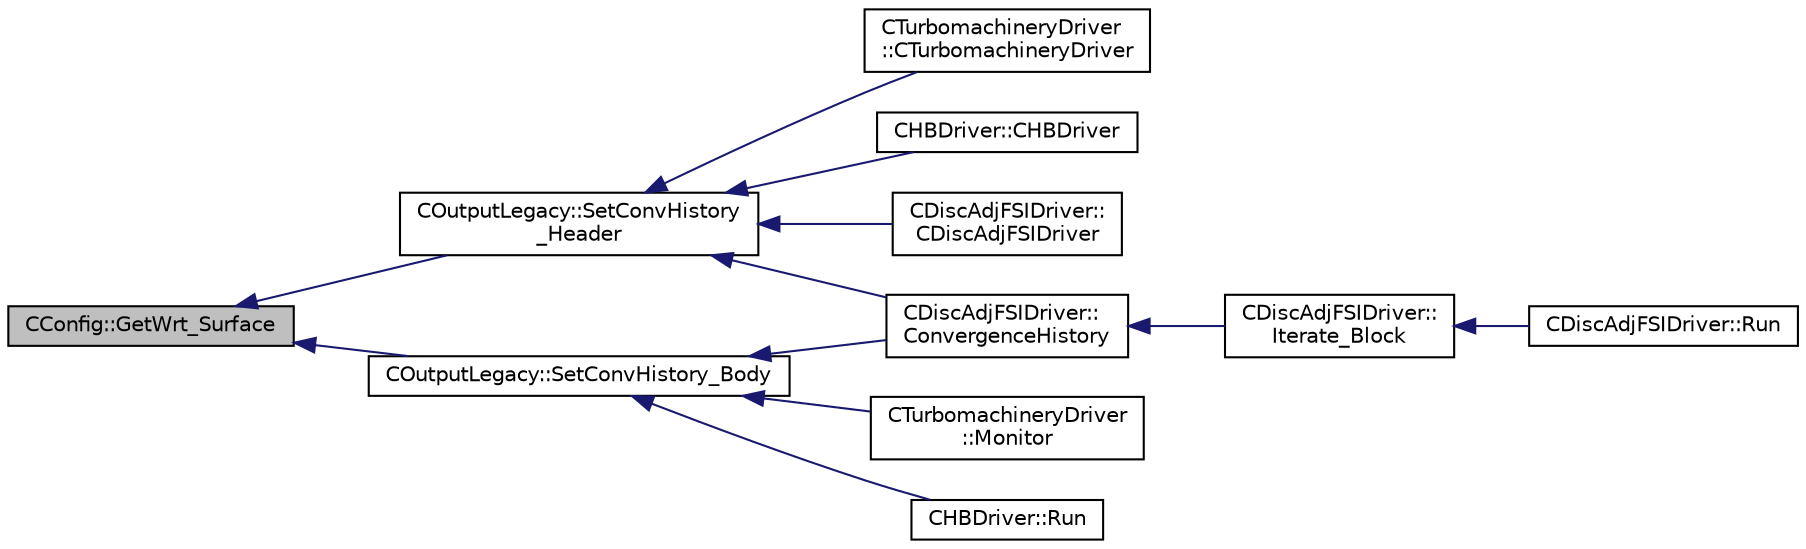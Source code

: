 digraph "CConfig::GetWrt_Surface"
{
  edge [fontname="Helvetica",fontsize="10",labelfontname="Helvetica",labelfontsize="10"];
  node [fontname="Helvetica",fontsize="10",shape=record];
  rankdir="LR";
  Node13899 [label="CConfig::GetWrt_Surface",height=0.2,width=0.4,color="black", fillcolor="grey75", style="filled", fontcolor="black"];
  Node13899 -> Node13900 [dir="back",color="midnightblue",fontsize="10",style="solid",fontname="Helvetica"];
  Node13900 [label="COutputLegacy::SetConvHistory\l_Header",height=0.2,width=0.4,color="black", fillcolor="white", style="filled",URL="$class_c_output_legacy.html#a18b50c074872fff05e5be4022c4a54de",tooltip="Write the header of the history file. "];
  Node13900 -> Node13901 [dir="back",color="midnightblue",fontsize="10",style="solid",fontname="Helvetica"];
  Node13901 [label="CTurbomachineryDriver\l::CTurbomachineryDriver",height=0.2,width=0.4,color="black", fillcolor="white", style="filled",URL="$class_c_turbomachinery_driver.html#a69e22449283c30291cabc99eaad62e63",tooltip="Constructor of the class. "];
  Node13900 -> Node13902 [dir="back",color="midnightblue",fontsize="10",style="solid",fontname="Helvetica"];
  Node13902 [label="CHBDriver::CHBDriver",height=0.2,width=0.4,color="black", fillcolor="white", style="filled",URL="$class_c_h_b_driver.html#a270d371133771fdd74e613712ef07797",tooltip="Constructor of the class. "];
  Node13900 -> Node13903 [dir="back",color="midnightblue",fontsize="10",style="solid",fontname="Helvetica"];
  Node13903 [label="CDiscAdjFSIDriver::\lCDiscAdjFSIDriver",height=0.2,width=0.4,color="black", fillcolor="white", style="filled",URL="$class_c_disc_adj_f_s_i_driver.html#a8344e360dcd6fdc913a79364d809f9b3",tooltip="Constructor of the class. "];
  Node13900 -> Node13904 [dir="back",color="midnightblue",fontsize="10",style="solid",fontname="Helvetica"];
  Node13904 [label="CDiscAdjFSIDriver::\lConvergenceHistory",height=0.2,width=0.4,color="black", fillcolor="white", style="filled",URL="$class_c_disc_adj_f_s_i_driver.html#a139dfa2442613879f2b15f28a09c2bd5",tooltip="Output the convergence history. "];
  Node13904 -> Node13905 [dir="back",color="midnightblue",fontsize="10",style="solid",fontname="Helvetica"];
  Node13905 [label="CDiscAdjFSIDriver::\lIterate_Block",height=0.2,width=0.4,color="black", fillcolor="white", style="filled",URL="$class_c_disc_adj_f_s_i_driver.html#a84949f139fa795b7d34d6ff77e82eb5c",tooltip="Iterate a certain block for adjoint FSI - may be the whole set of variables or independent and subite..."];
  Node13905 -> Node13906 [dir="back",color="midnightblue",fontsize="10",style="solid",fontname="Helvetica"];
  Node13906 [label="CDiscAdjFSIDriver::Run",height=0.2,width=0.4,color="black", fillcolor="white", style="filled",URL="$class_c_disc_adj_f_s_i_driver.html#a2e965d6e9c4dcfc296077cae225cab21",tooltip="Run a Discrete Adjoint iteration for the FSI problem. "];
  Node13899 -> Node13907 [dir="back",color="midnightblue",fontsize="10",style="solid",fontname="Helvetica"];
  Node13907 [label="COutputLegacy::SetConvHistory_Body",height=0.2,width=0.4,color="black", fillcolor="white", style="filled",URL="$class_c_output_legacy.html#a217cc0d778a3828499189a9debee47c6",tooltip="Write the history file and the convergence on the screen for serial computations. ..."];
  Node13907 -> Node13908 [dir="back",color="midnightblue",fontsize="10",style="solid",fontname="Helvetica"];
  Node13908 [label="CTurbomachineryDriver\l::Monitor",height=0.2,width=0.4,color="black", fillcolor="white", style="filled",URL="$class_c_turbomachinery_driver.html#a41d7b50bbacef68eb5436293ebb2da4f",tooltip="Monitor the computation. "];
  Node13907 -> Node13909 [dir="back",color="midnightblue",fontsize="10",style="solid",fontname="Helvetica"];
  Node13909 [label="CHBDriver::Run",height=0.2,width=0.4,color="black", fillcolor="white", style="filled",URL="$class_c_h_b_driver.html#a98c0448a8e0404845ee54e25b62eaea9",tooltip="Run a single iteration of a Harmonic Balance problem. "];
  Node13907 -> Node13904 [dir="back",color="midnightblue",fontsize="10",style="solid",fontname="Helvetica"];
}

